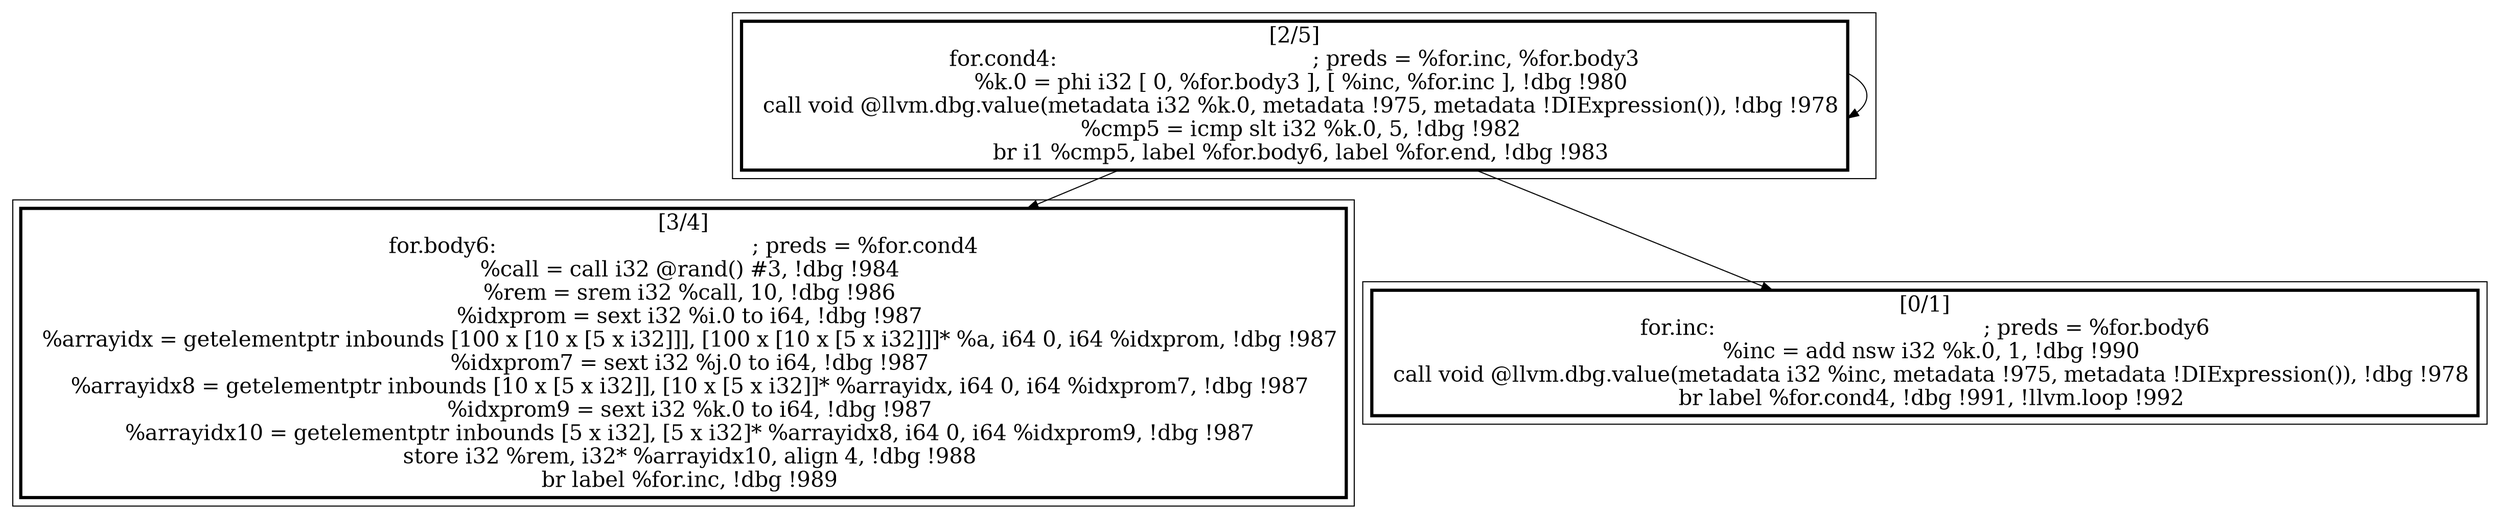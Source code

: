 
digraph G {



node143->node143 [ ]
node143->node144 [ ]
node143->node142 [ ]


subgraph cluster2 {


node144 [penwidth=3.0,fontsize=20,shape=rectangle,label="[3/4]
for.body6:                                        ; preds = %for.cond4
  %call = call i32 @rand() #3, !dbg !984
  %rem = srem i32 %call, 10, !dbg !986
  %idxprom = sext i32 %i.0 to i64, !dbg !987
  %arrayidx = getelementptr inbounds [100 x [10 x [5 x i32]]], [100 x [10 x [5 x i32]]]* %a, i64 0, i64 %idxprom, !dbg !987
  %idxprom7 = sext i32 %j.0 to i64, !dbg !987
  %arrayidx8 = getelementptr inbounds [10 x [5 x i32]], [10 x [5 x i32]]* %arrayidx, i64 0, i64 %idxprom7, !dbg !987
  %idxprom9 = sext i32 %k.0 to i64, !dbg !987
  %arrayidx10 = getelementptr inbounds [5 x i32], [5 x i32]* %arrayidx8, i64 0, i64 %idxprom9, !dbg !987
  store i32 %rem, i32* %arrayidx10, align 4, !dbg !988
  br label %for.inc, !dbg !989
" ]



}

subgraph cluster0 {


node142 [penwidth=3.0,fontsize=20,shape=rectangle,label="[0/1]
for.inc:                                          ; preds = %for.body6
  %inc = add nsw i32 %k.0, 1, !dbg !990
  call void @llvm.dbg.value(metadata i32 %inc, metadata !975, metadata !DIExpression()), !dbg !978
  br label %for.cond4, !dbg !991, !llvm.loop !992
" ]



}

subgraph cluster1 {


node143 [penwidth=3.0,fontsize=20,shape=rectangle,label="[2/5]
for.cond4:                                        ; preds = %for.inc, %for.body3
  %k.0 = phi i32 [ 0, %for.body3 ], [ %inc, %for.inc ], !dbg !980
  call void @llvm.dbg.value(metadata i32 %k.0, metadata !975, metadata !DIExpression()), !dbg !978
  %cmp5 = icmp slt i32 %k.0, 5, !dbg !982
  br i1 %cmp5, label %for.body6, label %for.end, !dbg !983
" ]



}

}

